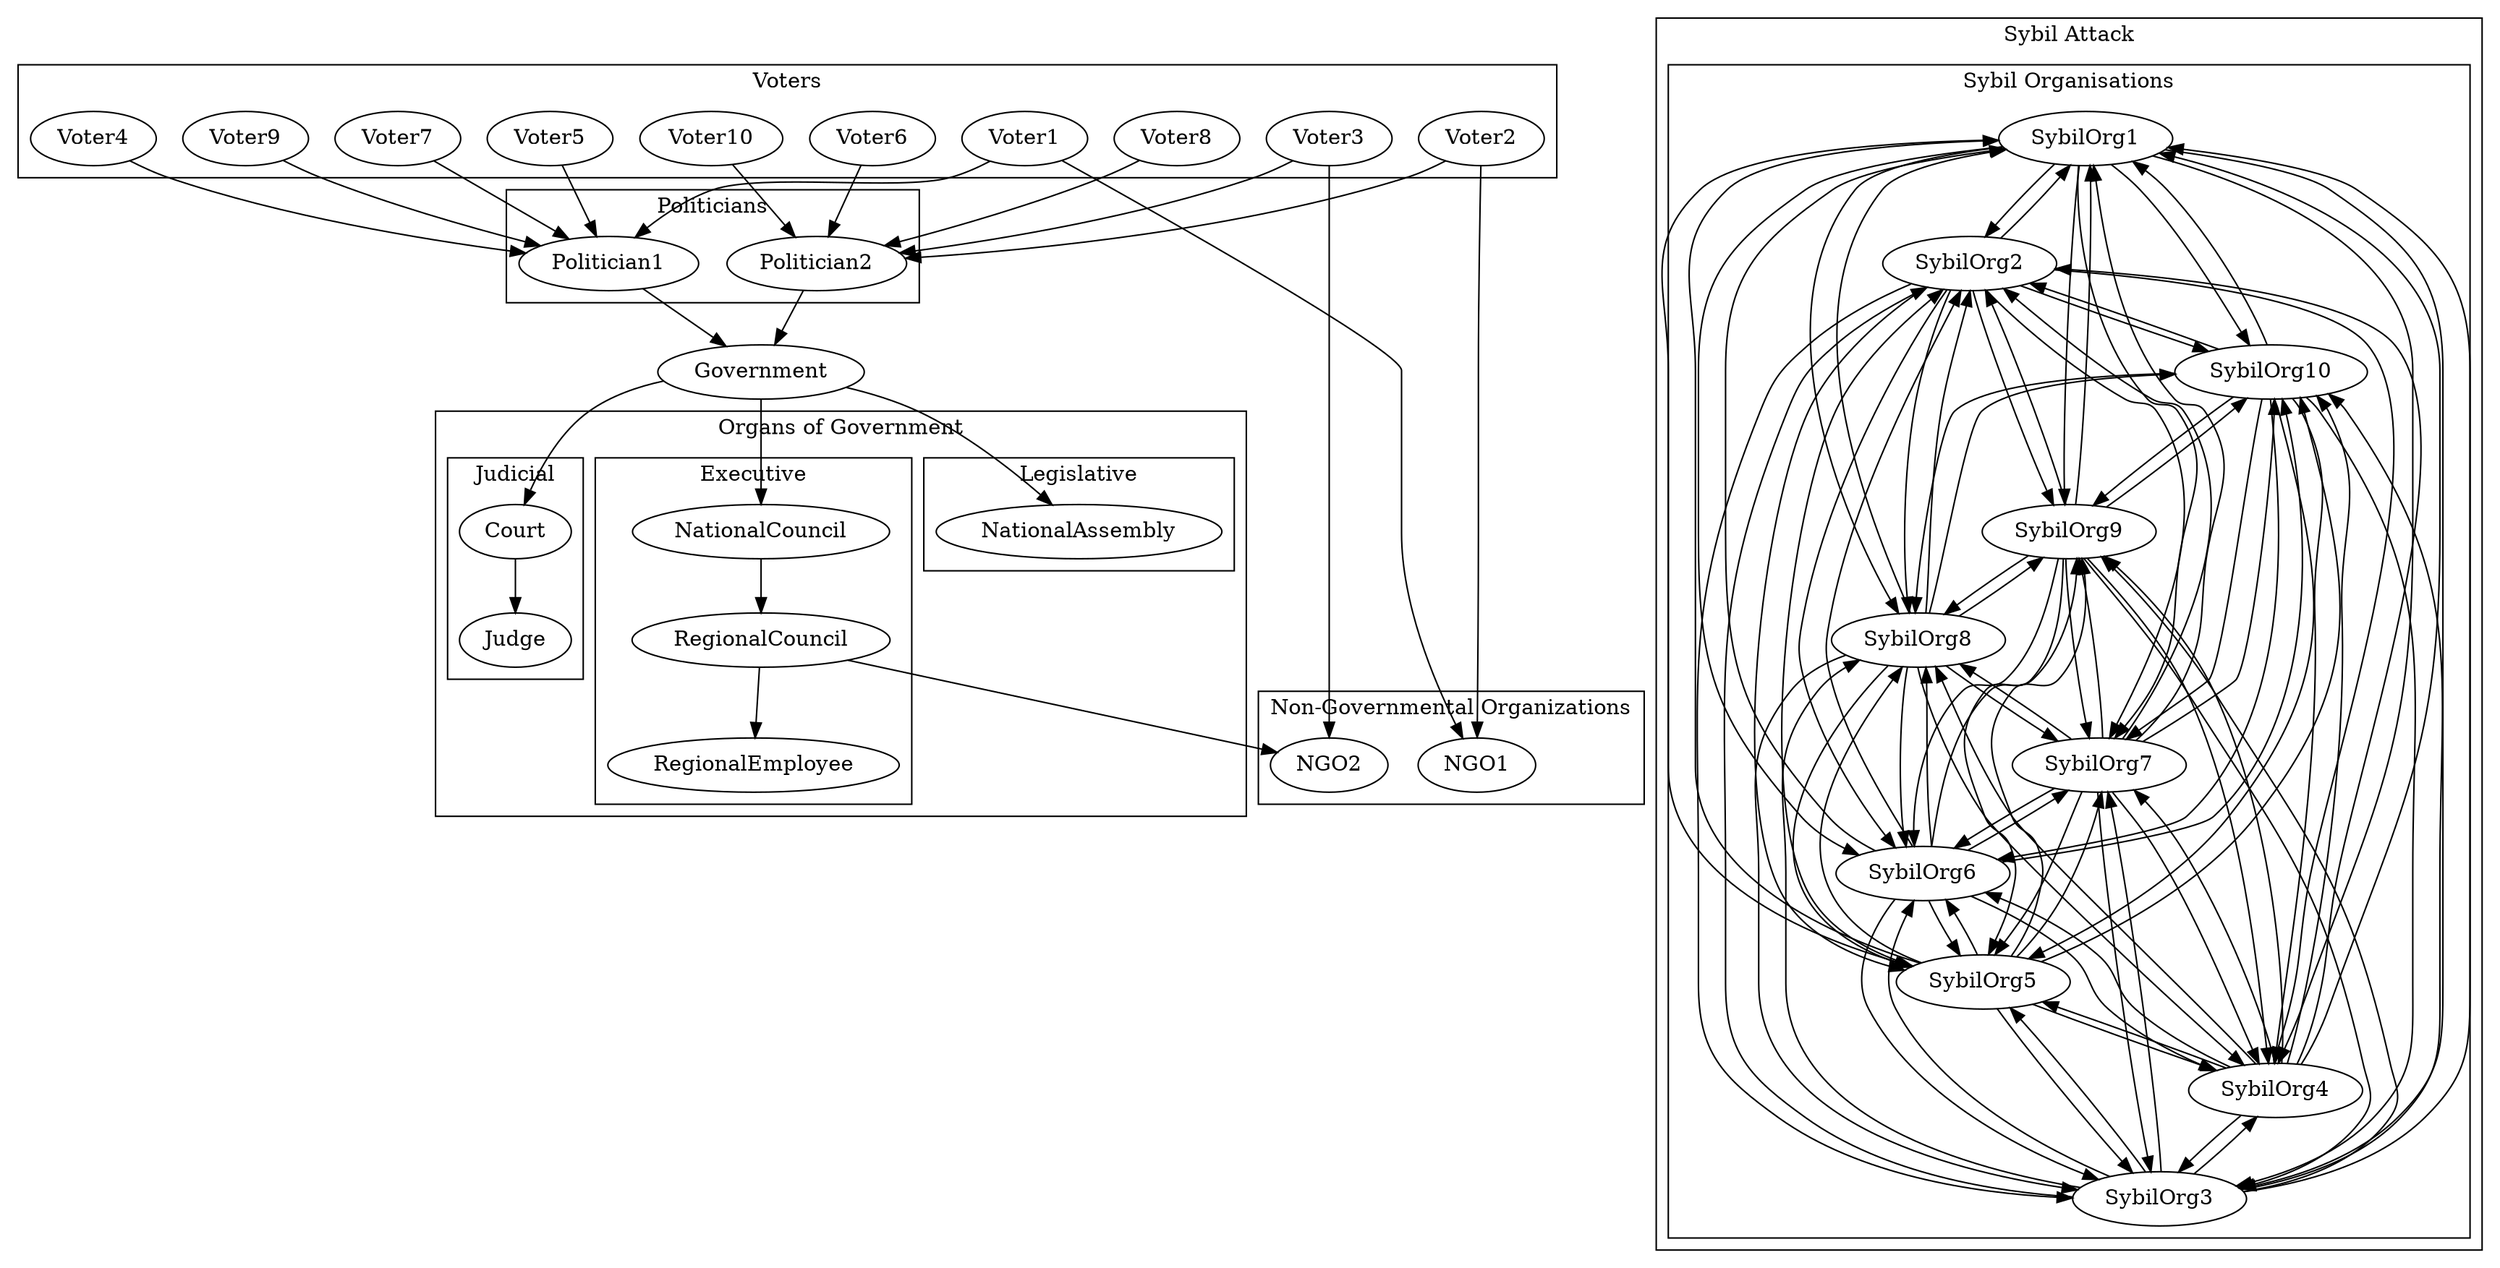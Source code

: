 digraph G {
    subgraph cluster_voters {
        label = "Voters";
        Voter1;
        Voter2;
        Voter3;
        Voter4;
        Voter5;
        Voter6;
        Voter7;
        Voter8;
        Voter9;
        Voter10;
    }
    subgraph cluster_politicians {
        label = "Politicians";
        Politician1;
        Politician2;
    }
    subgraph cluster_organs_of_government {
        label = "Organs of Government";
        subgraph cluster_legislative {
            label = "Legislative";
            NationalAssembly;
        }
        subgraph cluster_executive {
            label = "Executive";
            NationalCouncil;
            RegionalCouncil;
            RegionalEmployee;
        }
        subgraph cluster_judicial {
            label = "Judicial";
            Court;
            Judge;
        }

    }
    subgraph cluster_sybil_attack {
        label = "Sybil Attack";
        subgraph cluster_sybil_attack_voters {
            label = "Sybil Organisations";
            SybilOrg1;
            SybilOrg2;
            SybilOrg3;
            SybilOrg4;
            SybilOrg5;
            SybilOrg6;
            SybilOrg7;
            SybilOrg8;
            SybilOrg9;
            SybilOrg10;
        }
        subgraph cluster_politicians {
            label = "Politicians";
            Politician1;
            Politician2;
        }
        subgraph cluster_organs_of_government {
            label = "Organs of Government";
            subgraph cluster__legislative {
                label = "Legislative";
                NationalAssembly;
            }
            subgraph cluster_executive {
                label = "Executive";
                NationalCouncil;
                RegionalCouncil;
                RegionalEmployee;
            }
            subgraph cluster_judicial {
                label = "Judicial";
                Court;
                Judge;
            }

        }
    }
    subgraph cluster_non_governmental_organizations {
        label = "Non-Governmental Organizations";
        NGO1;
        NGO2;
    }
    Voter1 -> Politician1;
    Voter2 -> Politician2;
    Voter3 -> Politician2;
    Voter4 -> Politician1;
    Voter5 -> Politician1;
    Voter6 -> Politician2;
    Voter7 -> Politician1;
    Voter8 -> Politician2;
    Voter9 -> Politician1;
    Voter10 -> Politician2;



    Politician1 -> Government;
    Politician2 -> Government;
    Government -> NationalAssembly;
    Government -> NationalCouncil;
    Government -> Court;
    Court -> Judge;
    NationalCouncil -> RegionalCouncil;
    RegionalCouncil -> RegionalEmployee;
    Voter1 -> NGO1;
    Voter2 -> NGO1;
    Voter3 -> NGO2;
    RegionalCouncil -> NGO2;


    SybilOrg1 -> SybilOrg2;
    SybilOrg1 -> SybilOrg3;
    SybilOrg1 -> SybilOrg4;
    SybilOrg1 -> SybilOrg5;
    SybilOrg1 -> SybilOrg6;
    SybilOrg1 -> SybilOrg7;
    SybilOrg1 -> SybilOrg8;
    SybilOrg1 -> SybilOrg9;
    SybilOrg1 -> SybilOrg10;
    SybilOrg2 -> SybilOrg1;
    SybilOrg2 -> SybilOrg3;
    SybilOrg2 -> SybilOrg4;
    SybilOrg2 -> SybilOrg5;
    SybilOrg2 -> SybilOrg6;
    SybilOrg2 -> SybilOrg7;
    SybilOrg2 -> SybilOrg8;
    SybilOrg2 -> SybilOrg9;
    SybilOrg2 -> SybilOrg10;
    SybilOrg3 -> SybilOrg1;
    SybilOrg3 -> SybilOrg2;
    SybilOrg3 -> SybilOrg4;
    SybilOrg3 -> SybilOrg5;
    SybilOrg3 -> SybilOrg6;
    SybilOrg3 -> SybilOrg7;
    SybilOrg3 -> SybilOrg8;
    SybilOrg3 -> SybilOrg9;
    SybilOrg3 -> SybilOrg10;
    SybilOrg4 -> SybilOrg1;
    SybilOrg4 -> SybilOrg2;
    SybilOrg4 -> SybilOrg3;
    SybilOrg4 -> SybilOrg5;
    SybilOrg4 -> SybilOrg6;
    SybilOrg4 -> SybilOrg7;
    SybilOrg4 -> SybilOrg8;
    SybilOrg4 -> SybilOrg9;
    SybilOrg4 -> SybilOrg10;
    SybilOrg5 -> SybilOrg1;
    SybilOrg5 -> SybilOrg2;
    SybilOrg5 -> SybilOrg3;
    SybilOrg5 -> SybilOrg4;
    SybilOrg5 -> SybilOrg6;
    SybilOrg5 -> SybilOrg7;
    SybilOrg5 -> SybilOrg8;
    SybilOrg5 -> SybilOrg9;
    SybilOrg5 -> SybilOrg10;
    SybilOrg6 -> SybilOrg1;
    SybilOrg6 -> SybilOrg2;
    SybilOrg6 -> SybilOrg3;
    SybilOrg6 -> SybilOrg4;
    SybilOrg6 -> SybilOrg5;
    SybilOrg6 -> SybilOrg7;
    SybilOrg6 -> SybilOrg8;
    SybilOrg6 -> SybilOrg9;
    SybilOrg6 -> SybilOrg10;
    SybilOrg7 -> SybilOrg1;
    SybilOrg7 -> SybilOrg2;
    SybilOrg7 -> SybilOrg3;
    SybilOrg7 -> SybilOrg4;
    SybilOrg7 -> SybilOrg5;
    SybilOrg7 -> SybilOrg6;
    SybilOrg7 -> SybilOrg8;
    SybilOrg7 -> SybilOrg9;
    SybilOrg7 -> SybilOrg10;
    SybilOrg8 -> SybilOrg1;
    SybilOrg8 -> SybilOrg2;
    SybilOrg8 -> SybilOrg3;
    SybilOrg8 -> SybilOrg4;
    SybilOrg8 -> SybilOrg5;
    SybilOrg8 -> SybilOrg6;
    SybilOrg8 -> SybilOrg7;
    SybilOrg8 -> SybilOrg9;
    SybilOrg8 -> SybilOrg10;
    SybilOrg9 -> SybilOrg1;
    SybilOrg9 -> SybilOrg2;
    SybilOrg9 -> SybilOrg3;
    SybilOrg9 -> SybilOrg4;
    SybilOrg9 -> SybilOrg5;
    SybilOrg9 -> SybilOrg6;
    SybilOrg9 -> SybilOrg7;
    SybilOrg9 -> SybilOrg8;
    SybilOrg9 -> SybilOrg10;
    SybilOrg10 -> SybilOrg1;
    SybilOrg10 -> SybilOrg2;
    SybilOrg10 -> SybilOrg3;
    SybilOrg10 -> SybilOrg4;
    SybilOrg10 -> SybilOrg5;
    SybilOrg10 -> SybilOrg6;
    SybilOrg10 -> SybilOrg7;
    SybilOrg10 -> SybilOrg8;
    SybilOrg10 -> SybilOrg9;
}
